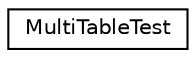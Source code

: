 digraph G
{
  edge [fontname="Helvetica",fontsize="10",labelfontname="Helvetica",labelfontsize="10"];
  node [fontname="Helvetica",fontsize="10",shape=record];
  rankdir="LR";
  Node1 [label="MultiTableTest",height=0.2,width=0.4,color="black", fillcolor="white", style="filled",URL="$class_multi_table_test.html"];
}
